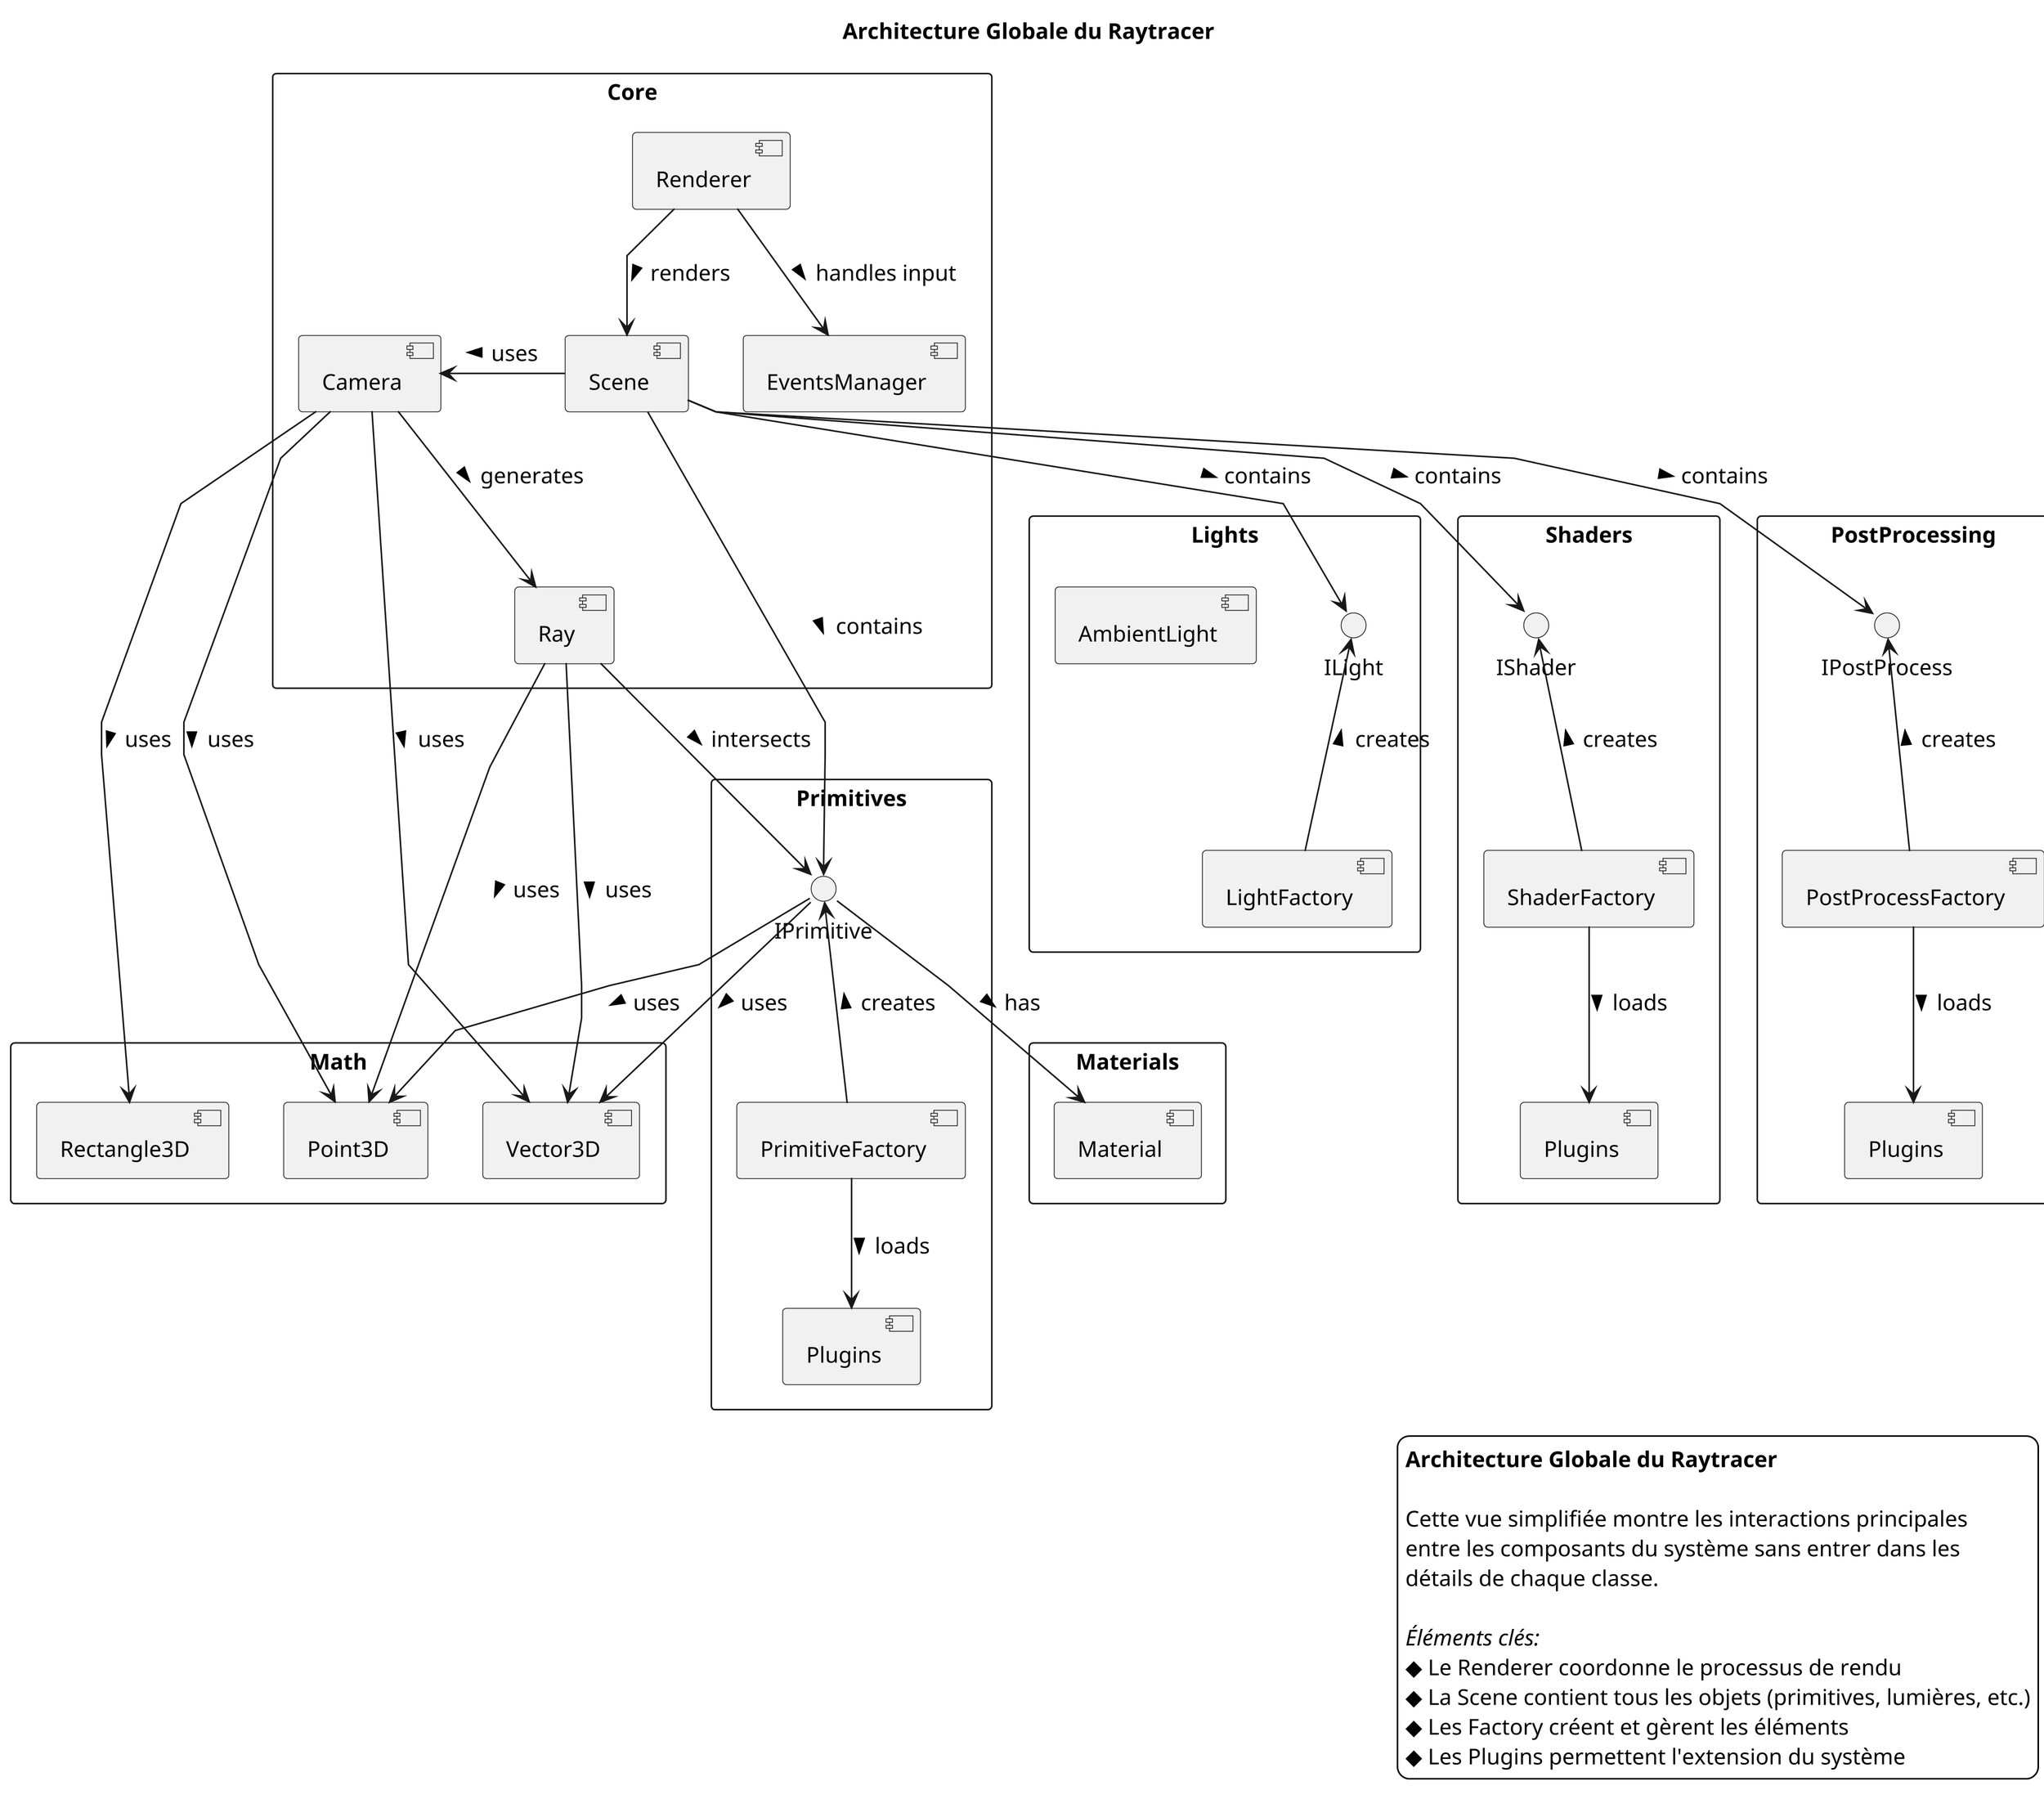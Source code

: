 @startuml Raytracer_Global_Architecture
skinparam dpi 300
title Architecture Globale du Raytracer

' Style settings
skinparam packageStyle rectangle
skinparam backgroundColor white
skinparam defaultFontName Arial
skinparam defaultFontSize 14
skinparam componentStyle uml2
skinparam linetype polyline

' Components
package "Core" {
    [Renderer] as renderer
    [Scene] as scene
    [Ray] as ray
    [Camera] as camera
    
    component "EventsManager" as eventsManager
}

package "Math" {
    [Vector3D] as vector
    [Point3D] as point
    [Rectangle3D] as rectangle
}

package "Primitives" {
    interface "IPrimitive" as iprimitive
    [PrimitiveFactory] as primFactory
    component "Plugins" as primPlugins
}

package "Lights" {
    interface "ILight" as ilight
    [LightFactory] as lightFactory
    [AmbientLight] as ambientLight
}

package "Shaders" {
    interface "IShader" as ishader
    [ShaderFactory] as shaderFactory
    component "Plugins" as shaderPlugins
}

package "PostProcessing" {
    interface "IPostProcess" as ipostprocess
    [PostProcessFactory] as postprocessFactory
    component "Plugins" as ppPlugins
}

package "Materials" {
    [Material] as material
}

' Key relationships
scene -down-> iprimitive : contains >
scene -down-> ilight : contains >
scene -down-> ishader : contains >
scene -down-> ipostprocess : contains >
scene -> camera : uses >

renderer -down-> scene : renders >
renderer --> eventsManager : handles input >

camera --> ray : generates >
ray --> iprimitive : intersects >

primFactory -up-> iprimitive : creates >
primFactory --> primPlugins : loads >

lightFactory -up-> ilight : creates >
shaderFactory -up-> ishader : creates >
shaderFactory --> shaderPlugins : loads >
postprocessFactory -up-> ipostprocess : creates >
postprocessFactory --> ppPlugins : loads >

iprimitive --> material : has >

' Math relationships
camera --> point : uses >
camera --> vector : uses >
camera --> rectangle : uses >
iprimitive --> vector : uses >
iprimitive --> point : uses >
ray --> point : uses >
ray --> vector : uses >

' Legend
legend right
  <b>Architecture Globale du Raytracer</b>
  
  Cette vue simplifiée montre les interactions principales
  entre les composants du système sans entrer dans les
  détails de chaque classe.
  
  <i>Éléments clés:</i>
  ◆ Le Renderer coordonne le processus de rendu
  ◆ La Scene contient tous les objets (primitives, lumières, etc.)
  ◆ Les Factory créent et gèrent les éléments
  ◆ Les Plugins permettent l'extension du système
endlegend

@enduml
